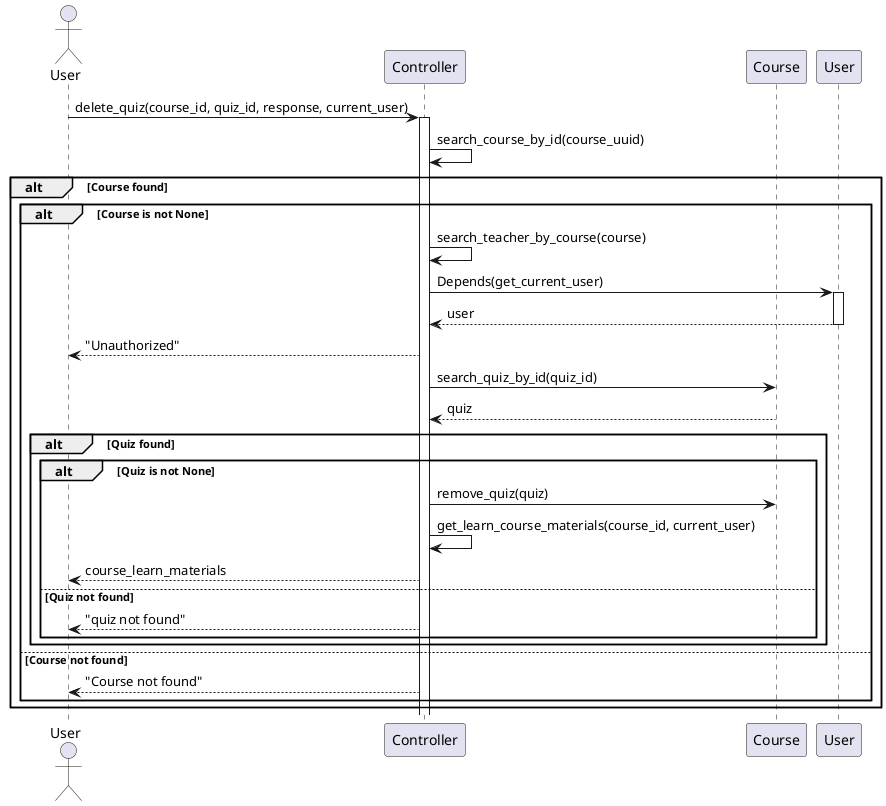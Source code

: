 @startuml

actor User
participant Controller
participant Course
participant "User" as UserClass

User -> Controller: delete_quiz(course_id, quiz_id, response, current_user)
activate Controller

Controller -> Controller: search_course_by_id(course_uuid)

alt Course found
    alt Course is not None
        Controller -> Controller: search_teacher_by_course(course)
        Controller -> UserClass: Depends(get_current_user)
        activate UserClass
        UserClass --> Controller: user
        deactivate UserClass
        Controller --> User: "Unauthorized"
        
        Controller -> Course: search_quiz_by_id(quiz_id)
        Course --> Controller: quiz
        alt Quiz found
            alt Quiz is not None
                Controller -> Course: remove_quiz(quiz)
                Controller -> Controller: get_learn_course_materials(course_id, current_user)
                Controller --> User: course_learn_materials
            else Quiz not found
                Controller --> User: "quiz not found"
            end
        end
    else Course not found
        Controller --> User: "Course not found"
    end
end

@enduml